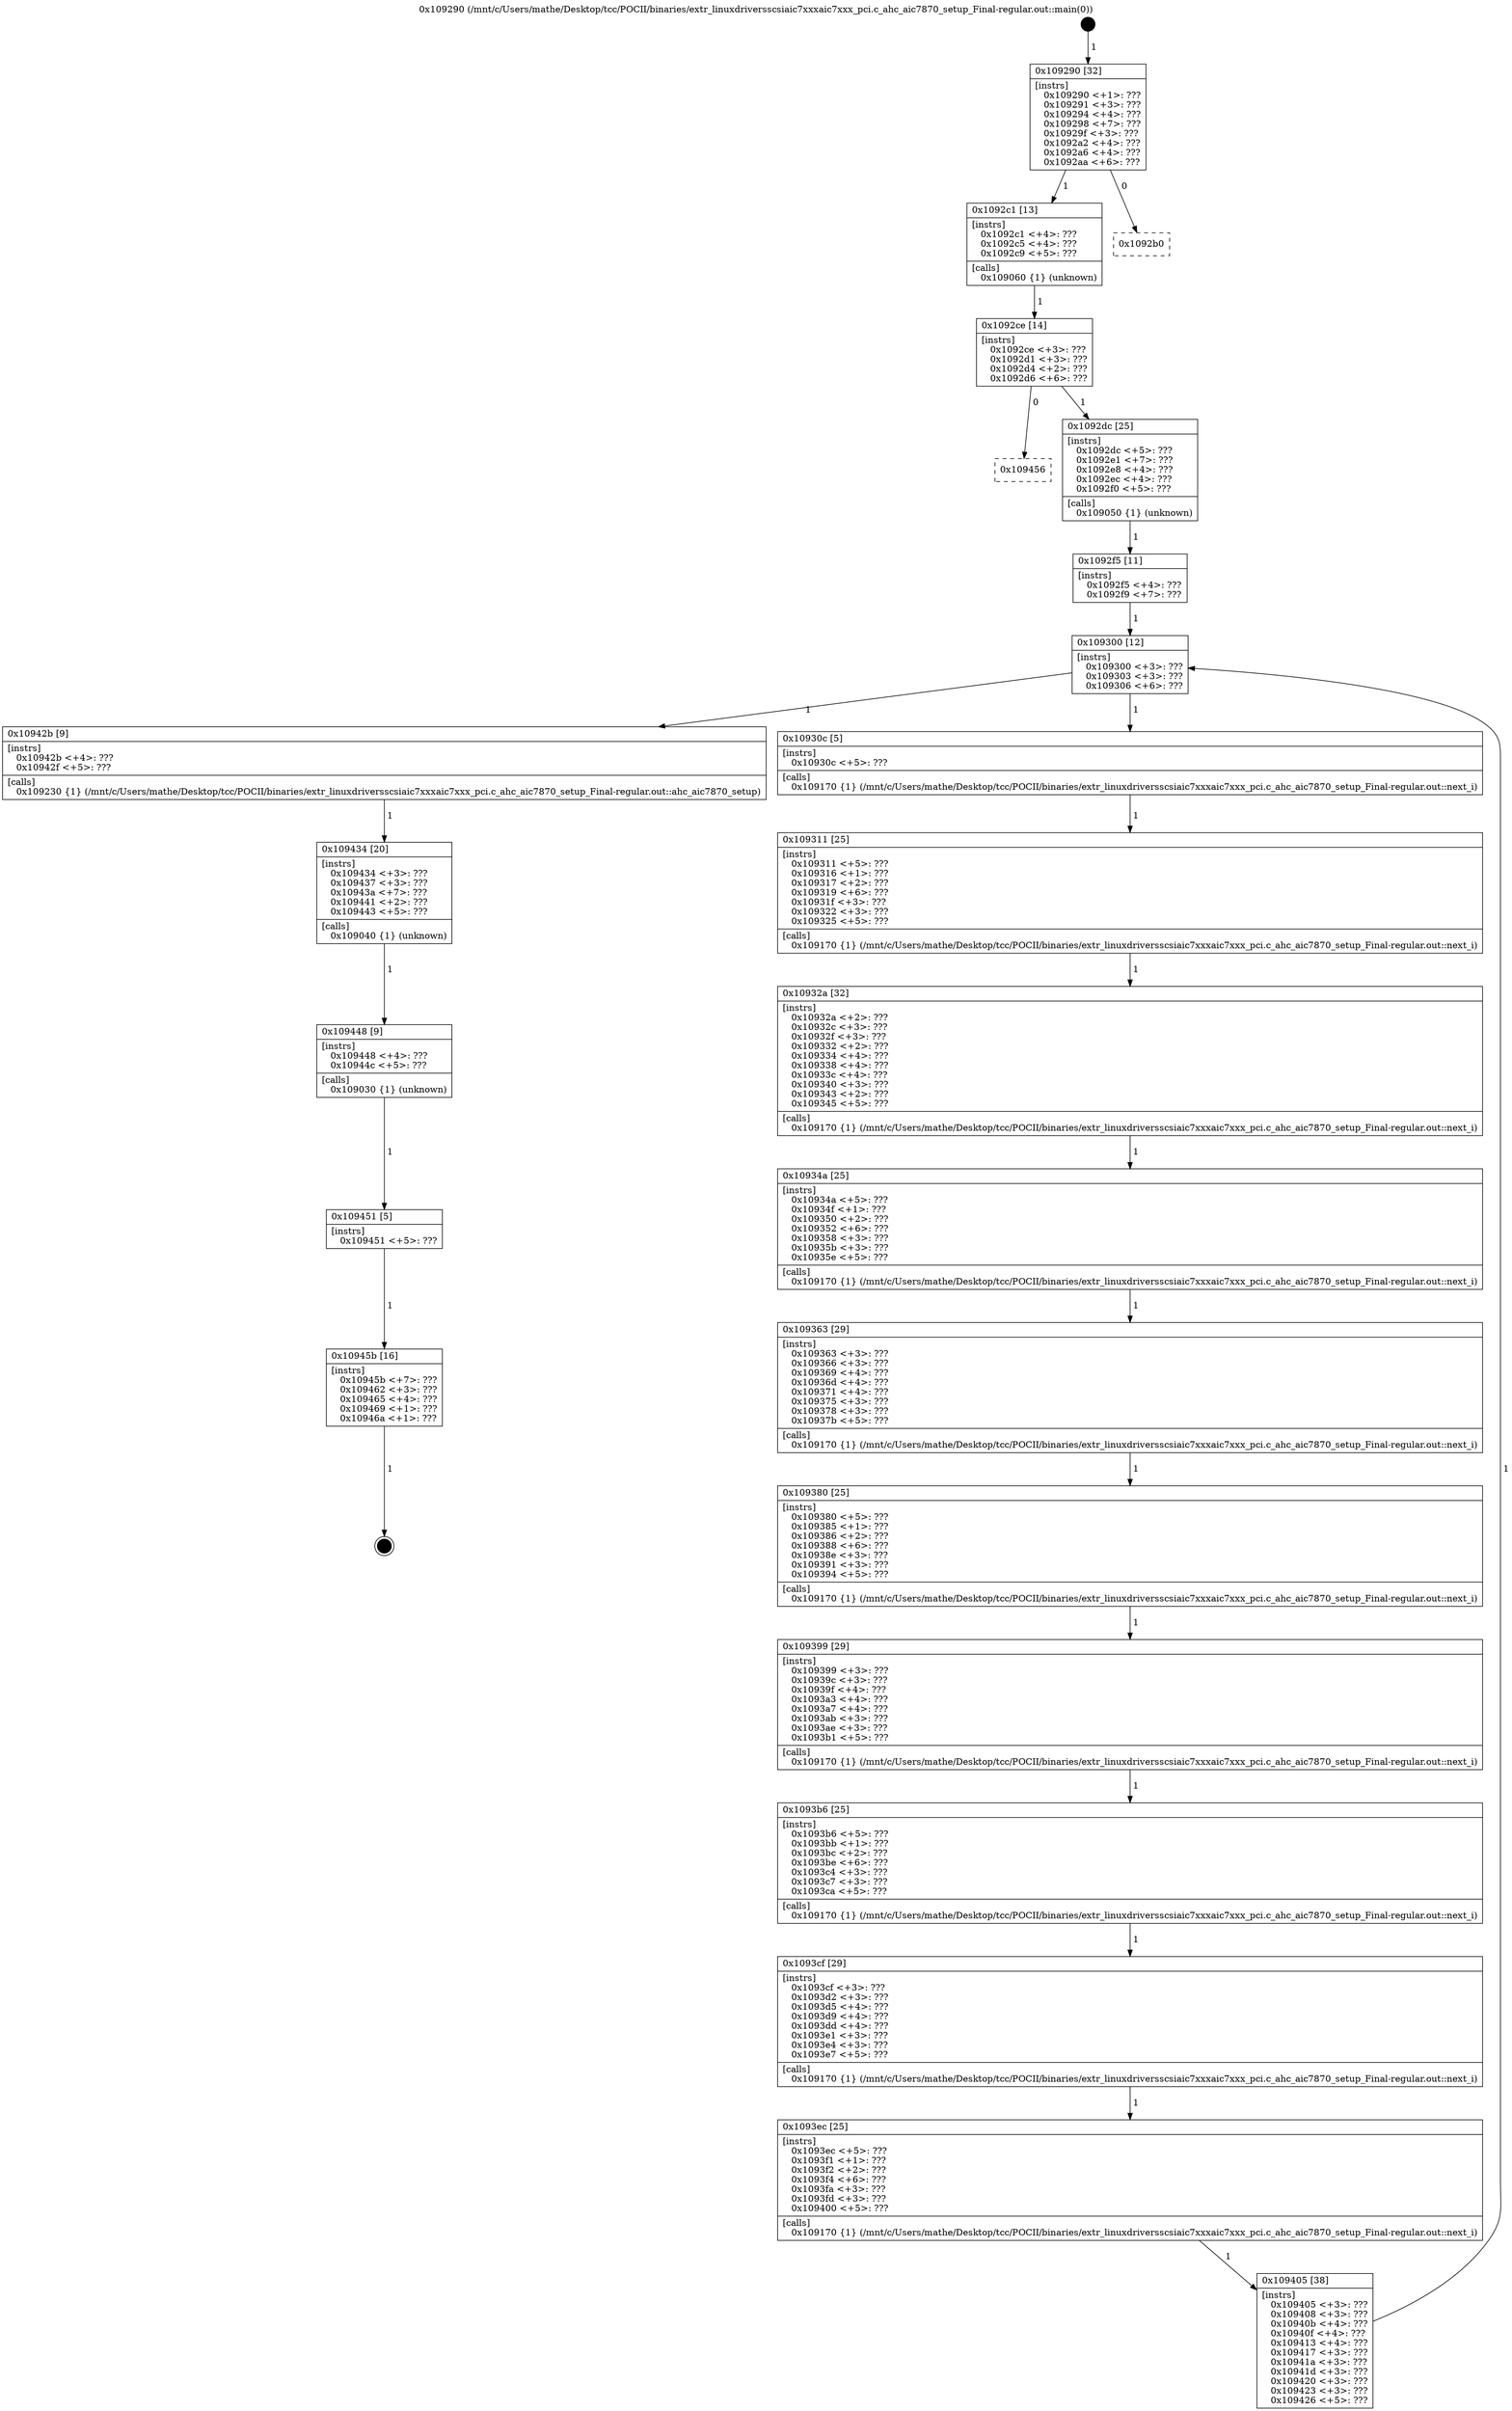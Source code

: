 digraph "0x109290" {
  label = "0x109290 (/mnt/c/Users/mathe/Desktop/tcc/POCII/binaries/extr_linuxdriversscsiaic7xxxaic7xxx_pci.c_ahc_aic7870_setup_Final-regular.out::main(0))"
  labelloc = "t"
  node[shape=record]

  Entry [label="",width=0.3,height=0.3,shape=circle,fillcolor=black,style=filled]
  "0x109290" [label="{
     0x109290 [32]\l
     | [instrs]\l
     &nbsp;&nbsp;0x109290 \<+1\>: ???\l
     &nbsp;&nbsp;0x109291 \<+3\>: ???\l
     &nbsp;&nbsp;0x109294 \<+4\>: ???\l
     &nbsp;&nbsp;0x109298 \<+7\>: ???\l
     &nbsp;&nbsp;0x10929f \<+3\>: ???\l
     &nbsp;&nbsp;0x1092a2 \<+4\>: ???\l
     &nbsp;&nbsp;0x1092a6 \<+4\>: ???\l
     &nbsp;&nbsp;0x1092aa \<+6\>: ???\l
  }"]
  "0x1092c1" [label="{
     0x1092c1 [13]\l
     | [instrs]\l
     &nbsp;&nbsp;0x1092c1 \<+4\>: ???\l
     &nbsp;&nbsp;0x1092c5 \<+4\>: ???\l
     &nbsp;&nbsp;0x1092c9 \<+5\>: ???\l
     | [calls]\l
     &nbsp;&nbsp;0x109060 \{1\} (unknown)\l
  }"]
  "0x1092b0" [label="{
     0x1092b0\l
  }", style=dashed]
  "0x1092ce" [label="{
     0x1092ce [14]\l
     | [instrs]\l
     &nbsp;&nbsp;0x1092ce \<+3\>: ???\l
     &nbsp;&nbsp;0x1092d1 \<+3\>: ???\l
     &nbsp;&nbsp;0x1092d4 \<+2\>: ???\l
     &nbsp;&nbsp;0x1092d6 \<+6\>: ???\l
  }"]
  "0x109456" [label="{
     0x109456\l
  }", style=dashed]
  "0x1092dc" [label="{
     0x1092dc [25]\l
     | [instrs]\l
     &nbsp;&nbsp;0x1092dc \<+5\>: ???\l
     &nbsp;&nbsp;0x1092e1 \<+7\>: ???\l
     &nbsp;&nbsp;0x1092e8 \<+4\>: ???\l
     &nbsp;&nbsp;0x1092ec \<+4\>: ???\l
     &nbsp;&nbsp;0x1092f0 \<+5\>: ???\l
     | [calls]\l
     &nbsp;&nbsp;0x109050 \{1\} (unknown)\l
  }"]
  Exit [label="",width=0.3,height=0.3,shape=circle,fillcolor=black,style=filled,peripheries=2]
  "0x109300" [label="{
     0x109300 [12]\l
     | [instrs]\l
     &nbsp;&nbsp;0x109300 \<+3\>: ???\l
     &nbsp;&nbsp;0x109303 \<+3\>: ???\l
     &nbsp;&nbsp;0x109306 \<+6\>: ???\l
  }"]
  "0x10942b" [label="{
     0x10942b [9]\l
     | [instrs]\l
     &nbsp;&nbsp;0x10942b \<+4\>: ???\l
     &nbsp;&nbsp;0x10942f \<+5\>: ???\l
     | [calls]\l
     &nbsp;&nbsp;0x109230 \{1\} (/mnt/c/Users/mathe/Desktop/tcc/POCII/binaries/extr_linuxdriversscsiaic7xxxaic7xxx_pci.c_ahc_aic7870_setup_Final-regular.out::ahc_aic7870_setup)\l
  }"]
  "0x10930c" [label="{
     0x10930c [5]\l
     | [instrs]\l
     &nbsp;&nbsp;0x10930c \<+5\>: ???\l
     | [calls]\l
     &nbsp;&nbsp;0x109170 \{1\} (/mnt/c/Users/mathe/Desktop/tcc/POCII/binaries/extr_linuxdriversscsiaic7xxxaic7xxx_pci.c_ahc_aic7870_setup_Final-regular.out::next_i)\l
  }"]
  "0x109311" [label="{
     0x109311 [25]\l
     | [instrs]\l
     &nbsp;&nbsp;0x109311 \<+5\>: ???\l
     &nbsp;&nbsp;0x109316 \<+1\>: ???\l
     &nbsp;&nbsp;0x109317 \<+2\>: ???\l
     &nbsp;&nbsp;0x109319 \<+6\>: ???\l
     &nbsp;&nbsp;0x10931f \<+3\>: ???\l
     &nbsp;&nbsp;0x109322 \<+3\>: ???\l
     &nbsp;&nbsp;0x109325 \<+5\>: ???\l
     | [calls]\l
     &nbsp;&nbsp;0x109170 \{1\} (/mnt/c/Users/mathe/Desktop/tcc/POCII/binaries/extr_linuxdriversscsiaic7xxxaic7xxx_pci.c_ahc_aic7870_setup_Final-regular.out::next_i)\l
  }"]
  "0x10932a" [label="{
     0x10932a [32]\l
     | [instrs]\l
     &nbsp;&nbsp;0x10932a \<+2\>: ???\l
     &nbsp;&nbsp;0x10932c \<+3\>: ???\l
     &nbsp;&nbsp;0x10932f \<+3\>: ???\l
     &nbsp;&nbsp;0x109332 \<+2\>: ???\l
     &nbsp;&nbsp;0x109334 \<+4\>: ???\l
     &nbsp;&nbsp;0x109338 \<+4\>: ???\l
     &nbsp;&nbsp;0x10933c \<+4\>: ???\l
     &nbsp;&nbsp;0x109340 \<+3\>: ???\l
     &nbsp;&nbsp;0x109343 \<+2\>: ???\l
     &nbsp;&nbsp;0x109345 \<+5\>: ???\l
     | [calls]\l
     &nbsp;&nbsp;0x109170 \{1\} (/mnt/c/Users/mathe/Desktop/tcc/POCII/binaries/extr_linuxdriversscsiaic7xxxaic7xxx_pci.c_ahc_aic7870_setup_Final-regular.out::next_i)\l
  }"]
  "0x10934a" [label="{
     0x10934a [25]\l
     | [instrs]\l
     &nbsp;&nbsp;0x10934a \<+5\>: ???\l
     &nbsp;&nbsp;0x10934f \<+1\>: ???\l
     &nbsp;&nbsp;0x109350 \<+2\>: ???\l
     &nbsp;&nbsp;0x109352 \<+6\>: ???\l
     &nbsp;&nbsp;0x109358 \<+3\>: ???\l
     &nbsp;&nbsp;0x10935b \<+3\>: ???\l
     &nbsp;&nbsp;0x10935e \<+5\>: ???\l
     | [calls]\l
     &nbsp;&nbsp;0x109170 \{1\} (/mnt/c/Users/mathe/Desktop/tcc/POCII/binaries/extr_linuxdriversscsiaic7xxxaic7xxx_pci.c_ahc_aic7870_setup_Final-regular.out::next_i)\l
  }"]
  "0x109363" [label="{
     0x109363 [29]\l
     | [instrs]\l
     &nbsp;&nbsp;0x109363 \<+3\>: ???\l
     &nbsp;&nbsp;0x109366 \<+3\>: ???\l
     &nbsp;&nbsp;0x109369 \<+4\>: ???\l
     &nbsp;&nbsp;0x10936d \<+4\>: ???\l
     &nbsp;&nbsp;0x109371 \<+4\>: ???\l
     &nbsp;&nbsp;0x109375 \<+3\>: ???\l
     &nbsp;&nbsp;0x109378 \<+3\>: ???\l
     &nbsp;&nbsp;0x10937b \<+5\>: ???\l
     | [calls]\l
     &nbsp;&nbsp;0x109170 \{1\} (/mnt/c/Users/mathe/Desktop/tcc/POCII/binaries/extr_linuxdriversscsiaic7xxxaic7xxx_pci.c_ahc_aic7870_setup_Final-regular.out::next_i)\l
  }"]
  "0x109380" [label="{
     0x109380 [25]\l
     | [instrs]\l
     &nbsp;&nbsp;0x109380 \<+5\>: ???\l
     &nbsp;&nbsp;0x109385 \<+1\>: ???\l
     &nbsp;&nbsp;0x109386 \<+2\>: ???\l
     &nbsp;&nbsp;0x109388 \<+6\>: ???\l
     &nbsp;&nbsp;0x10938e \<+3\>: ???\l
     &nbsp;&nbsp;0x109391 \<+3\>: ???\l
     &nbsp;&nbsp;0x109394 \<+5\>: ???\l
     | [calls]\l
     &nbsp;&nbsp;0x109170 \{1\} (/mnt/c/Users/mathe/Desktop/tcc/POCII/binaries/extr_linuxdriversscsiaic7xxxaic7xxx_pci.c_ahc_aic7870_setup_Final-regular.out::next_i)\l
  }"]
  "0x109399" [label="{
     0x109399 [29]\l
     | [instrs]\l
     &nbsp;&nbsp;0x109399 \<+3\>: ???\l
     &nbsp;&nbsp;0x10939c \<+3\>: ???\l
     &nbsp;&nbsp;0x10939f \<+4\>: ???\l
     &nbsp;&nbsp;0x1093a3 \<+4\>: ???\l
     &nbsp;&nbsp;0x1093a7 \<+4\>: ???\l
     &nbsp;&nbsp;0x1093ab \<+3\>: ???\l
     &nbsp;&nbsp;0x1093ae \<+3\>: ???\l
     &nbsp;&nbsp;0x1093b1 \<+5\>: ???\l
     | [calls]\l
     &nbsp;&nbsp;0x109170 \{1\} (/mnt/c/Users/mathe/Desktop/tcc/POCII/binaries/extr_linuxdriversscsiaic7xxxaic7xxx_pci.c_ahc_aic7870_setup_Final-regular.out::next_i)\l
  }"]
  "0x1093b6" [label="{
     0x1093b6 [25]\l
     | [instrs]\l
     &nbsp;&nbsp;0x1093b6 \<+5\>: ???\l
     &nbsp;&nbsp;0x1093bb \<+1\>: ???\l
     &nbsp;&nbsp;0x1093bc \<+2\>: ???\l
     &nbsp;&nbsp;0x1093be \<+6\>: ???\l
     &nbsp;&nbsp;0x1093c4 \<+3\>: ???\l
     &nbsp;&nbsp;0x1093c7 \<+3\>: ???\l
     &nbsp;&nbsp;0x1093ca \<+5\>: ???\l
     | [calls]\l
     &nbsp;&nbsp;0x109170 \{1\} (/mnt/c/Users/mathe/Desktop/tcc/POCII/binaries/extr_linuxdriversscsiaic7xxxaic7xxx_pci.c_ahc_aic7870_setup_Final-regular.out::next_i)\l
  }"]
  "0x1093cf" [label="{
     0x1093cf [29]\l
     | [instrs]\l
     &nbsp;&nbsp;0x1093cf \<+3\>: ???\l
     &nbsp;&nbsp;0x1093d2 \<+3\>: ???\l
     &nbsp;&nbsp;0x1093d5 \<+4\>: ???\l
     &nbsp;&nbsp;0x1093d9 \<+4\>: ???\l
     &nbsp;&nbsp;0x1093dd \<+4\>: ???\l
     &nbsp;&nbsp;0x1093e1 \<+3\>: ???\l
     &nbsp;&nbsp;0x1093e4 \<+3\>: ???\l
     &nbsp;&nbsp;0x1093e7 \<+5\>: ???\l
     | [calls]\l
     &nbsp;&nbsp;0x109170 \{1\} (/mnt/c/Users/mathe/Desktop/tcc/POCII/binaries/extr_linuxdriversscsiaic7xxxaic7xxx_pci.c_ahc_aic7870_setup_Final-regular.out::next_i)\l
  }"]
  "0x1093ec" [label="{
     0x1093ec [25]\l
     | [instrs]\l
     &nbsp;&nbsp;0x1093ec \<+5\>: ???\l
     &nbsp;&nbsp;0x1093f1 \<+1\>: ???\l
     &nbsp;&nbsp;0x1093f2 \<+2\>: ???\l
     &nbsp;&nbsp;0x1093f4 \<+6\>: ???\l
     &nbsp;&nbsp;0x1093fa \<+3\>: ???\l
     &nbsp;&nbsp;0x1093fd \<+3\>: ???\l
     &nbsp;&nbsp;0x109400 \<+5\>: ???\l
     | [calls]\l
     &nbsp;&nbsp;0x109170 \{1\} (/mnt/c/Users/mathe/Desktop/tcc/POCII/binaries/extr_linuxdriversscsiaic7xxxaic7xxx_pci.c_ahc_aic7870_setup_Final-regular.out::next_i)\l
  }"]
  "0x109405" [label="{
     0x109405 [38]\l
     | [instrs]\l
     &nbsp;&nbsp;0x109405 \<+3\>: ???\l
     &nbsp;&nbsp;0x109408 \<+3\>: ???\l
     &nbsp;&nbsp;0x10940b \<+4\>: ???\l
     &nbsp;&nbsp;0x10940f \<+4\>: ???\l
     &nbsp;&nbsp;0x109413 \<+4\>: ???\l
     &nbsp;&nbsp;0x109417 \<+3\>: ???\l
     &nbsp;&nbsp;0x10941a \<+3\>: ???\l
     &nbsp;&nbsp;0x10941d \<+3\>: ???\l
     &nbsp;&nbsp;0x109420 \<+3\>: ???\l
     &nbsp;&nbsp;0x109423 \<+3\>: ???\l
     &nbsp;&nbsp;0x109426 \<+5\>: ???\l
  }"]
  "0x1092f5" [label="{
     0x1092f5 [11]\l
     | [instrs]\l
     &nbsp;&nbsp;0x1092f5 \<+4\>: ???\l
     &nbsp;&nbsp;0x1092f9 \<+7\>: ???\l
  }"]
  "0x109434" [label="{
     0x109434 [20]\l
     | [instrs]\l
     &nbsp;&nbsp;0x109434 \<+3\>: ???\l
     &nbsp;&nbsp;0x109437 \<+3\>: ???\l
     &nbsp;&nbsp;0x10943a \<+7\>: ???\l
     &nbsp;&nbsp;0x109441 \<+2\>: ???\l
     &nbsp;&nbsp;0x109443 \<+5\>: ???\l
     | [calls]\l
     &nbsp;&nbsp;0x109040 \{1\} (unknown)\l
  }"]
  "0x109448" [label="{
     0x109448 [9]\l
     | [instrs]\l
     &nbsp;&nbsp;0x109448 \<+4\>: ???\l
     &nbsp;&nbsp;0x10944c \<+5\>: ???\l
     | [calls]\l
     &nbsp;&nbsp;0x109030 \{1\} (unknown)\l
  }"]
  "0x109451" [label="{
     0x109451 [5]\l
     | [instrs]\l
     &nbsp;&nbsp;0x109451 \<+5\>: ???\l
  }"]
  "0x10945b" [label="{
     0x10945b [16]\l
     | [instrs]\l
     &nbsp;&nbsp;0x10945b \<+7\>: ???\l
     &nbsp;&nbsp;0x109462 \<+3\>: ???\l
     &nbsp;&nbsp;0x109465 \<+4\>: ???\l
     &nbsp;&nbsp;0x109469 \<+1\>: ???\l
     &nbsp;&nbsp;0x10946a \<+1\>: ???\l
  }"]
  Entry -> "0x109290" [label=" 1"]
  "0x109290" -> "0x1092c1" [label=" 1"]
  "0x109290" -> "0x1092b0" [label=" 0"]
  "0x1092c1" -> "0x1092ce" [label=" 1"]
  "0x1092ce" -> "0x109456" [label=" 0"]
  "0x1092ce" -> "0x1092dc" [label=" 1"]
  "0x10945b" -> Exit [label=" 1"]
  "0x1092dc" -> "0x1092f5" [label=" 1"]
  "0x109300" -> "0x10942b" [label=" 1"]
  "0x109300" -> "0x10930c" [label=" 1"]
  "0x10930c" -> "0x109311" [label=" 1"]
  "0x109311" -> "0x10932a" [label=" 1"]
  "0x10932a" -> "0x10934a" [label=" 1"]
  "0x10934a" -> "0x109363" [label=" 1"]
  "0x109363" -> "0x109380" [label=" 1"]
  "0x109380" -> "0x109399" [label=" 1"]
  "0x109399" -> "0x1093b6" [label=" 1"]
  "0x1093b6" -> "0x1093cf" [label=" 1"]
  "0x1093cf" -> "0x1093ec" [label=" 1"]
  "0x1093ec" -> "0x109405" [label=" 1"]
  "0x1092f5" -> "0x109300" [label=" 1"]
  "0x109405" -> "0x109300" [label=" 1"]
  "0x10942b" -> "0x109434" [label=" 1"]
  "0x109434" -> "0x109448" [label=" 1"]
  "0x109448" -> "0x109451" [label=" 1"]
  "0x109451" -> "0x10945b" [label=" 1"]
}
